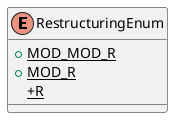 @startuml

    enum RestructuringEnum [[RestructuringEnum.html]] {
        {static} +MOD_MOD_R
        {static} +MOD_R
        {static} +R
    }

@enduml
